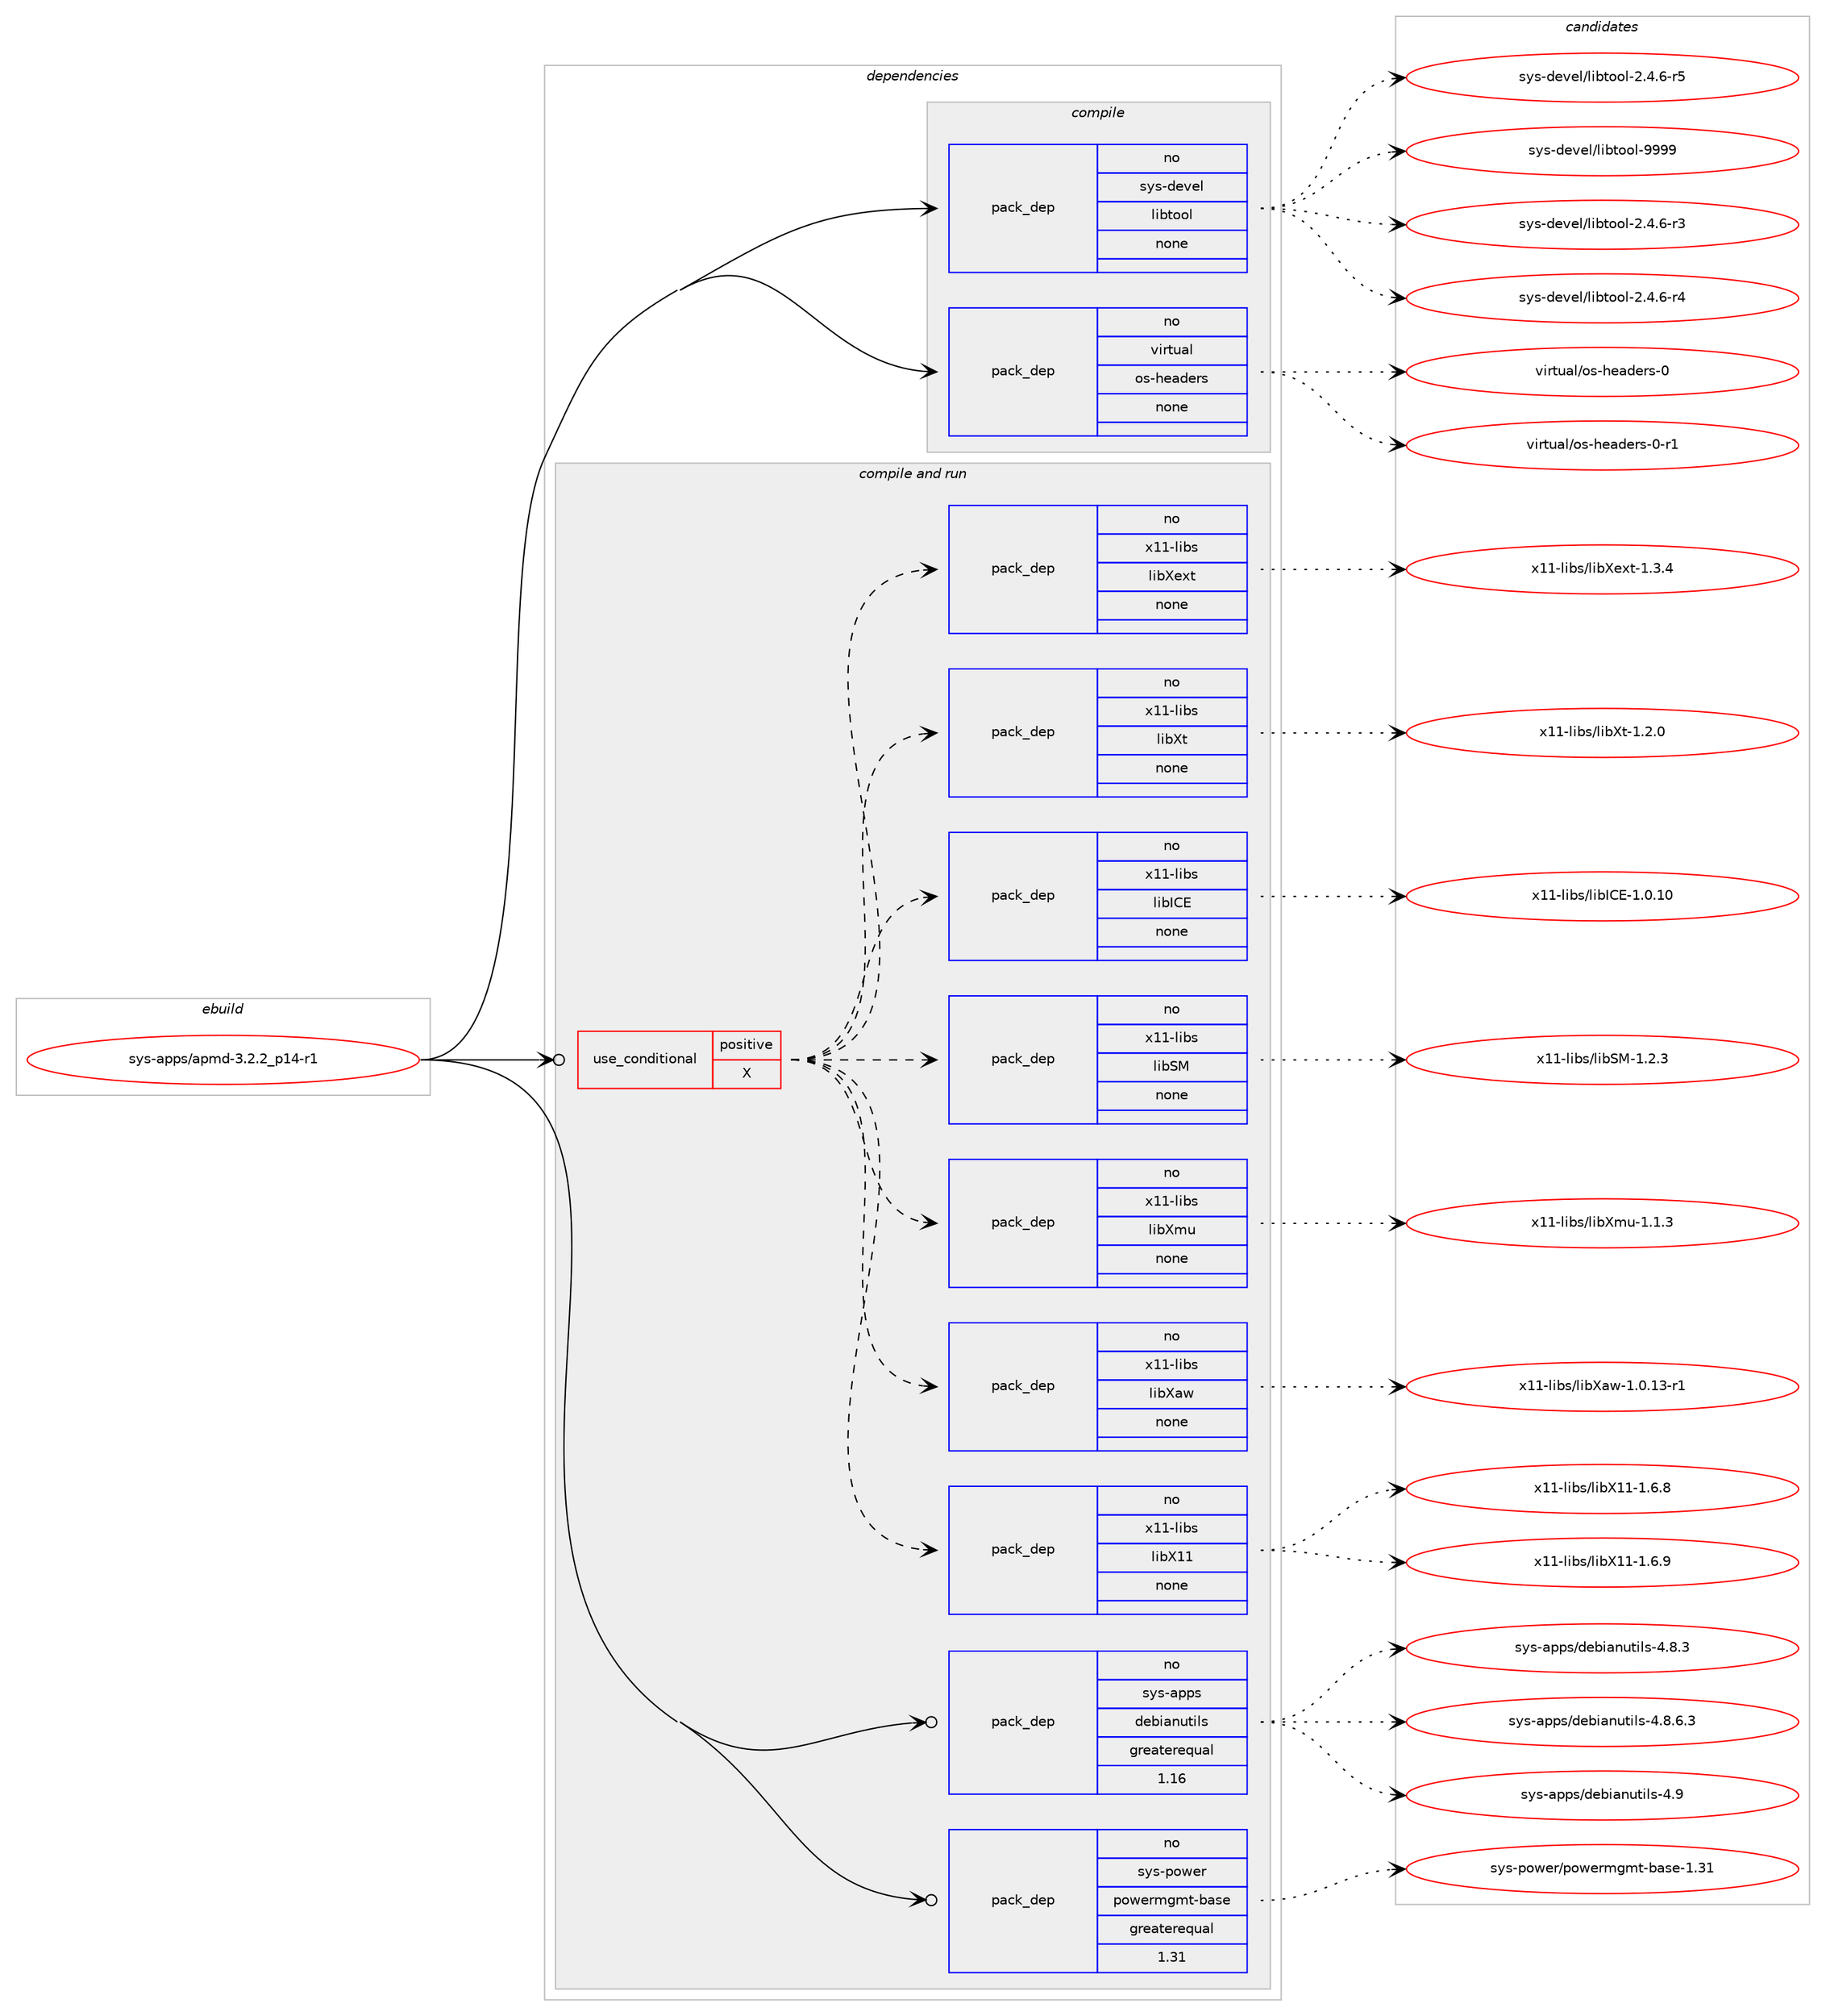 digraph prolog {

# *************
# Graph options
# *************

newrank=true;
concentrate=true;
compound=true;
graph [rankdir=LR,fontname=Helvetica,fontsize=10,ranksep=1.5];#, ranksep=2.5, nodesep=0.2];
edge  [arrowhead=vee];
node  [fontname=Helvetica,fontsize=10];

# **********
# The ebuild
# **********

subgraph cluster_leftcol {
color=gray;
rank=same;
label=<<i>ebuild</i>>;
id [label="sys-apps/apmd-3.2.2_p14-r1", color=red, width=4, href="../sys-apps/apmd-3.2.2_p14-r1.svg"];
}

# ****************
# The dependencies
# ****************

subgraph cluster_midcol {
color=gray;
label=<<i>dependencies</i>>;
subgraph cluster_compile {
fillcolor="#eeeeee";
style=filled;
label=<<i>compile</i>>;
subgraph pack648021 {
dependency873588 [label=<<TABLE BORDER="0" CELLBORDER="1" CELLSPACING="0" CELLPADDING="4" WIDTH="220"><TR><TD ROWSPAN="6" CELLPADDING="30">pack_dep</TD></TR><TR><TD WIDTH="110">no</TD></TR><TR><TD>sys-devel</TD></TR><TR><TD>libtool</TD></TR><TR><TD>none</TD></TR><TR><TD></TD></TR></TABLE>>, shape=none, color=blue];
}
id:e -> dependency873588:w [weight=20,style="solid",arrowhead="vee"];
subgraph pack648022 {
dependency873589 [label=<<TABLE BORDER="0" CELLBORDER="1" CELLSPACING="0" CELLPADDING="4" WIDTH="220"><TR><TD ROWSPAN="6" CELLPADDING="30">pack_dep</TD></TR><TR><TD WIDTH="110">no</TD></TR><TR><TD>virtual</TD></TR><TR><TD>os-headers</TD></TR><TR><TD>none</TD></TR><TR><TD></TD></TR></TABLE>>, shape=none, color=blue];
}
id:e -> dependency873589:w [weight=20,style="solid",arrowhead="vee"];
}
subgraph cluster_compileandrun {
fillcolor="#eeeeee";
style=filled;
label=<<i>compile and run</i>>;
subgraph cond210262 {
dependency873590 [label=<<TABLE BORDER="0" CELLBORDER="1" CELLSPACING="0" CELLPADDING="4"><TR><TD ROWSPAN="3" CELLPADDING="10">use_conditional</TD></TR><TR><TD>positive</TD></TR><TR><TD>X</TD></TR></TABLE>>, shape=none, color=red];
subgraph pack648023 {
dependency873591 [label=<<TABLE BORDER="0" CELLBORDER="1" CELLSPACING="0" CELLPADDING="4" WIDTH="220"><TR><TD ROWSPAN="6" CELLPADDING="30">pack_dep</TD></TR><TR><TD WIDTH="110">no</TD></TR><TR><TD>x11-libs</TD></TR><TR><TD>libX11</TD></TR><TR><TD>none</TD></TR><TR><TD></TD></TR></TABLE>>, shape=none, color=blue];
}
dependency873590:e -> dependency873591:w [weight=20,style="dashed",arrowhead="vee"];
subgraph pack648024 {
dependency873592 [label=<<TABLE BORDER="0" CELLBORDER="1" CELLSPACING="0" CELLPADDING="4" WIDTH="220"><TR><TD ROWSPAN="6" CELLPADDING="30">pack_dep</TD></TR><TR><TD WIDTH="110">no</TD></TR><TR><TD>x11-libs</TD></TR><TR><TD>libXaw</TD></TR><TR><TD>none</TD></TR><TR><TD></TD></TR></TABLE>>, shape=none, color=blue];
}
dependency873590:e -> dependency873592:w [weight=20,style="dashed",arrowhead="vee"];
subgraph pack648025 {
dependency873593 [label=<<TABLE BORDER="0" CELLBORDER="1" CELLSPACING="0" CELLPADDING="4" WIDTH="220"><TR><TD ROWSPAN="6" CELLPADDING="30">pack_dep</TD></TR><TR><TD WIDTH="110">no</TD></TR><TR><TD>x11-libs</TD></TR><TR><TD>libXmu</TD></TR><TR><TD>none</TD></TR><TR><TD></TD></TR></TABLE>>, shape=none, color=blue];
}
dependency873590:e -> dependency873593:w [weight=20,style="dashed",arrowhead="vee"];
subgraph pack648026 {
dependency873594 [label=<<TABLE BORDER="0" CELLBORDER="1" CELLSPACING="0" CELLPADDING="4" WIDTH="220"><TR><TD ROWSPAN="6" CELLPADDING="30">pack_dep</TD></TR><TR><TD WIDTH="110">no</TD></TR><TR><TD>x11-libs</TD></TR><TR><TD>libSM</TD></TR><TR><TD>none</TD></TR><TR><TD></TD></TR></TABLE>>, shape=none, color=blue];
}
dependency873590:e -> dependency873594:w [weight=20,style="dashed",arrowhead="vee"];
subgraph pack648027 {
dependency873595 [label=<<TABLE BORDER="0" CELLBORDER="1" CELLSPACING="0" CELLPADDING="4" WIDTH="220"><TR><TD ROWSPAN="6" CELLPADDING="30">pack_dep</TD></TR><TR><TD WIDTH="110">no</TD></TR><TR><TD>x11-libs</TD></TR><TR><TD>libICE</TD></TR><TR><TD>none</TD></TR><TR><TD></TD></TR></TABLE>>, shape=none, color=blue];
}
dependency873590:e -> dependency873595:w [weight=20,style="dashed",arrowhead="vee"];
subgraph pack648028 {
dependency873596 [label=<<TABLE BORDER="0" CELLBORDER="1" CELLSPACING="0" CELLPADDING="4" WIDTH="220"><TR><TD ROWSPAN="6" CELLPADDING="30">pack_dep</TD></TR><TR><TD WIDTH="110">no</TD></TR><TR><TD>x11-libs</TD></TR><TR><TD>libXt</TD></TR><TR><TD>none</TD></TR><TR><TD></TD></TR></TABLE>>, shape=none, color=blue];
}
dependency873590:e -> dependency873596:w [weight=20,style="dashed",arrowhead="vee"];
subgraph pack648029 {
dependency873597 [label=<<TABLE BORDER="0" CELLBORDER="1" CELLSPACING="0" CELLPADDING="4" WIDTH="220"><TR><TD ROWSPAN="6" CELLPADDING="30">pack_dep</TD></TR><TR><TD WIDTH="110">no</TD></TR><TR><TD>x11-libs</TD></TR><TR><TD>libXext</TD></TR><TR><TD>none</TD></TR><TR><TD></TD></TR></TABLE>>, shape=none, color=blue];
}
dependency873590:e -> dependency873597:w [weight=20,style="dashed",arrowhead="vee"];
}
id:e -> dependency873590:w [weight=20,style="solid",arrowhead="odotvee"];
subgraph pack648030 {
dependency873598 [label=<<TABLE BORDER="0" CELLBORDER="1" CELLSPACING="0" CELLPADDING="4" WIDTH="220"><TR><TD ROWSPAN="6" CELLPADDING="30">pack_dep</TD></TR><TR><TD WIDTH="110">no</TD></TR><TR><TD>sys-apps</TD></TR><TR><TD>debianutils</TD></TR><TR><TD>greaterequal</TD></TR><TR><TD>1.16</TD></TR></TABLE>>, shape=none, color=blue];
}
id:e -> dependency873598:w [weight=20,style="solid",arrowhead="odotvee"];
subgraph pack648031 {
dependency873599 [label=<<TABLE BORDER="0" CELLBORDER="1" CELLSPACING="0" CELLPADDING="4" WIDTH="220"><TR><TD ROWSPAN="6" CELLPADDING="30">pack_dep</TD></TR><TR><TD WIDTH="110">no</TD></TR><TR><TD>sys-power</TD></TR><TR><TD>powermgmt-base</TD></TR><TR><TD>greaterequal</TD></TR><TR><TD>1.31</TD></TR></TABLE>>, shape=none, color=blue];
}
id:e -> dependency873599:w [weight=20,style="solid",arrowhead="odotvee"];
}
subgraph cluster_run {
fillcolor="#eeeeee";
style=filled;
label=<<i>run</i>>;
}
}

# **************
# The candidates
# **************

subgraph cluster_choices {
rank=same;
color=gray;
label=<<i>candidates</i>>;

subgraph choice648021 {
color=black;
nodesep=1;
choice1151211154510010111810110847108105981161111111084550465246544511451 [label="sys-devel/libtool-2.4.6-r3", color=red, width=4,href="../sys-devel/libtool-2.4.6-r3.svg"];
choice1151211154510010111810110847108105981161111111084550465246544511452 [label="sys-devel/libtool-2.4.6-r4", color=red, width=4,href="../sys-devel/libtool-2.4.6-r4.svg"];
choice1151211154510010111810110847108105981161111111084550465246544511453 [label="sys-devel/libtool-2.4.6-r5", color=red, width=4,href="../sys-devel/libtool-2.4.6-r5.svg"];
choice1151211154510010111810110847108105981161111111084557575757 [label="sys-devel/libtool-9999", color=red, width=4,href="../sys-devel/libtool-9999.svg"];
dependency873588:e -> choice1151211154510010111810110847108105981161111111084550465246544511451:w [style=dotted,weight="100"];
dependency873588:e -> choice1151211154510010111810110847108105981161111111084550465246544511452:w [style=dotted,weight="100"];
dependency873588:e -> choice1151211154510010111810110847108105981161111111084550465246544511453:w [style=dotted,weight="100"];
dependency873588:e -> choice1151211154510010111810110847108105981161111111084557575757:w [style=dotted,weight="100"];
}
subgraph choice648022 {
color=black;
nodesep=1;
choice118105114116117971084711111545104101971001011141154548 [label="virtual/os-headers-0", color=red, width=4,href="../virtual/os-headers-0.svg"];
choice1181051141161179710847111115451041019710010111411545484511449 [label="virtual/os-headers-0-r1", color=red, width=4,href="../virtual/os-headers-0-r1.svg"];
dependency873589:e -> choice118105114116117971084711111545104101971001011141154548:w [style=dotted,weight="100"];
dependency873589:e -> choice1181051141161179710847111115451041019710010111411545484511449:w [style=dotted,weight="100"];
}
subgraph choice648023 {
color=black;
nodesep=1;
choice120494945108105981154710810598884949454946544656 [label="x11-libs/libX11-1.6.8", color=red, width=4,href="../x11-libs/libX11-1.6.8.svg"];
choice120494945108105981154710810598884949454946544657 [label="x11-libs/libX11-1.6.9", color=red, width=4,href="../x11-libs/libX11-1.6.9.svg"];
dependency873591:e -> choice120494945108105981154710810598884949454946544656:w [style=dotted,weight="100"];
dependency873591:e -> choice120494945108105981154710810598884949454946544657:w [style=dotted,weight="100"];
}
subgraph choice648024 {
color=black;
nodesep=1;
choice1204949451081059811547108105988897119454946484649514511449 [label="x11-libs/libXaw-1.0.13-r1", color=red, width=4,href="../x11-libs/libXaw-1.0.13-r1.svg"];
dependency873592:e -> choice1204949451081059811547108105988897119454946484649514511449:w [style=dotted,weight="100"];
}
subgraph choice648025 {
color=black;
nodesep=1;
choice12049494510810598115471081059888109117454946494651 [label="x11-libs/libXmu-1.1.3", color=red, width=4,href="../x11-libs/libXmu-1.1.3.svg"];
dependency873593:e -> choice12049494510810598115471081059888109117454946494651:w [style=dotted,weight="100"];
}
subgraph choice648026 {
color=black;
nodesep=1;
choice1204949451081059811547108105988377454946504651 [label="x11-libs/libSM-1.2.3", color=red, width=4,href="../x11-libs/libSM-1.2.3.svg"];
dependency873594:e -> choice1204949451081059811547108105988377454946504651:w [style=dotted,weight="100"];
}
subgraph choice648027 {
color=black;
nodesep=1;
choice12049494510810598115471081059873676945494648464948 [label="x11-libs/libICE-1.0.10", color=red, width=4,href="../x11-libs/libICE-1.0.10.svg"];
dependency873595:e -> choice12049494510810598115471081059873676945494648464948:w [style=dotted,weight="100"];
}
subgraph choice648028 {
color=black;
nodesep=1;
choice12049494510810598115471081059888116454946504648 [label="x11-libs/libXt-1.2.0", color=red, width=4,href="../x11-libs/libXt-1.2.0.svg"];
dependency873596:e -> choice12049494510810598115471081059888116454946504648:w [style=dotted,weight="100"];
}
subgraph choice648029 {
color=black;
nodesep=1;
choice12049494510810598115471081059888101120116454946514652 [label="x11-libs/libXext-1.3.4", color=red, width=4,href="../x11-libs/libXext-1.3.4.svg"];
dependency873597:e -> choice12049494510810598115471081059888101120116454946514652:w [style=dotted,weight="100"];
}
subgraph choice648030 {
color=black;
nodesep=1;
choice1151211154597112112115471001019810597110117116105108115455246564651 [label="sys-apps/debianutils-4.8.3", color=red, width=4,href="../sys-apps/debianutils-4.8.3.svg"];
choice11512111545971121121154710010198105971101171161051081154552465646544651 [label="sys-apps/debianutils-4.8.6.3", color=red, width=4,href="../sys-apps/debianutils-4.8.6.3.svg"];
choice115121115459711211211547100101981059711011711610510811545524657 [label="sys-apps/debianutils-4.9", color=red, width=4,href="../sys-apps/debianutils-4.9.svg"];
dependency873598:e -> choice1151211154597112112115471001019810597110117116105108115455246564651:w [style=dotted,weight="100"];
dependency873598:e -> choice11512111545971121121154710010198105971101171161051081154552465646544651:w [style=dotted,weight="100"];
dependency873598:e -> choice115121115459711211211547100101981059711011711610510811545524657:w [style=dotted,weight="100"];
}
subgraph choice648031 {
color=black;
nodesep=1;
choice11512111545112111119101114471121111191011141091031091164598971151014549465149 [label="sys-power/powermgmt-base-1.31", color=red, width=4,href="../sys-power/powermgmt-base-1.31.svg"];
dependency873599:e -> choice11512111545112111119101114471121111191011141091031091164598971151014549465149:w [style=dotted,weight="100"];
}
}

}
